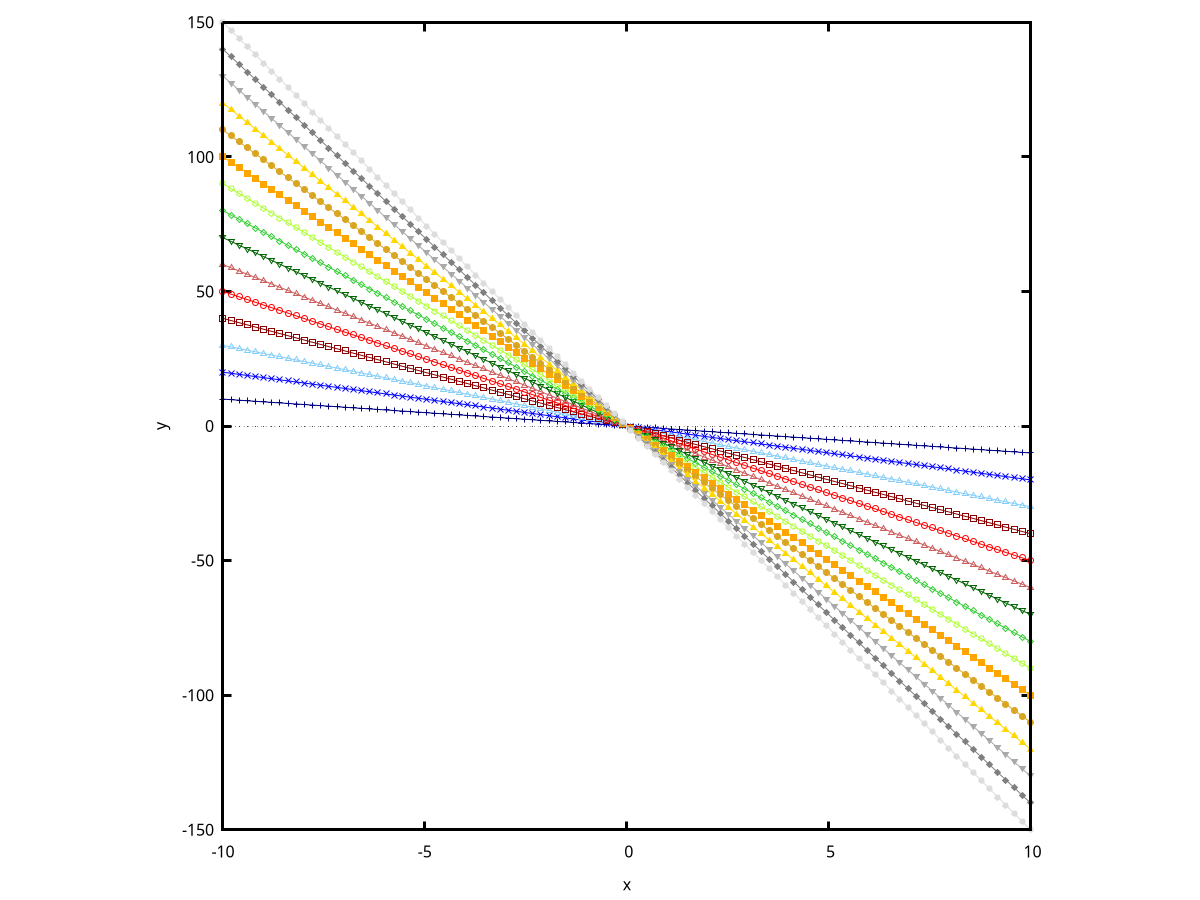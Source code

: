 set terminal epslatex standalone color
set output "test.tex"


# ========================================================
#                       LAYOUT
# ========================================================

lsc = 1.0 # Line scale
psc = 1.0 # Point scale
bsc = 3.0 # Border scale

set multiplot
set size 1.0,1.0 	# W, H
set size square
set border lw bsc 
set origin 0.0,0.0 	# W, H


# ========================================================
#                       STYLES
# ========================================================

db = "#000080"; mb = "#0000FF"; lb = "#87CEFA"; # blue
dr = "#8B0000"; mr = "#FF0000"; lr = "#CD5C5C"; # red
dg = "#006400"; mg = "#32CD32"; lg = "#ADFF2F"; # green
dy = "#FFA500"; my = "#DAA520"; ly = "#FFD700"; # yellow
dw = "#A9A9A9"; mw = "#7F7F7F"; lw = "#DCDCDC"; # gray
bb = "#000000"                                  # black

pt0 = 0;    				# no point
pt1 = 1;  pt2 = 2; pt3 = 3 	# crosses
po1 = 4;  pc1 = 5  			# square
po2 = 6;  pc2 = 7  			# circle
po3 = 8;  pc3 = 9  			# triangle up
po4 = 10; pc4 = 11 			# triangle down
po5 = 12; pc5 = 13 			# diamond
po6 = 14; pc6 = 15 			# pentagon





# ========================================================
#                   PLOT VARIABLES
# ========================================================


d(x) = 0*x
e(x) = 1*x
f(x) = 2*x
g(x) = 3*x
h(x) = 4*x
i(x) = 5*x
j(x) = 6*x
k(x) = 7*x
l(x) = 8*x
m(x) = 9*x
n(x) = 10*x
o(x) = 11*x
p(x) = 12*x
q(x) = 13*x
r(x) = 14*x
s(x) = 15*x



# ========================================================
#                        PLOT 1
# ========================================================

unset key

set origin 0.0,0.0
set size   1.0,1.0

set xlabel "x"
set ylabel "y"

plot \
-d(x) axes x1y1 w lp  lt 0  pt pt0 lw lsc ps psc lc rgbcolor bb title "$0$", \
-e(x) axes x1y1 w lp  lt 1  pt pt1 lw lsc ps psc lc rgbcolor db title "$1$", \
-f(x) axes x1y1 w lp  lt 2  pt pt2 lw lsc ps psc lc rgbcolor mb title "$2$", \
-g(x) axes x1y1 w lp  lt 3  pt po3 lw lsc ps psc lc rgbcolor lb title "$3$", \
-h(x) axes x1y1 w lp  lt 4  pt po1 lw lsc ps psc lc rgbcolor dr title "$4$", \
-i(x) axes x1y1 w lp  lt 5  pt po2 lw lsc ps psc lc rgbcolor mr title "$5$", \
-j(x) axes x1y1 w lp  lt 6  pt po3 lw lsc ps psc lc rgbcolor lr title "$6$", \
-k(x) axes x1y1 w lp  lt 7  pt po4 lw lsc ps psc lc rgbcolor dg title "$7$", \
-l(x) axes x1y1 w lp  lt 8  pt po5 lw lsc ps psc lc rgbcolor mg title "$8$", \
-m(x) axes x1y1 w lp  lt 9  pt po6 lw lsc ps psc lc rgbcolor lg title "$9$", \
-n(x) axes x1y1 w lp  lt 10 pt pc1 lw lsc ps psc lc rgbcolor dy title "$10$", \
-o(x) axes x1y1 w lp  lt 11 pt pc2 lw lsc ps psc lc rgbcolor my title "$11$", \
-p(x) axes x1y1 w lp  lt 12 pt pc3 lw lsc ps psc lc rgbcolor ly title "$12$", \
-q(x) axes x1y1 w lp  lt 13 pt pc4 lw lsc ps psc lc rgbcolor dw title "$13$", \
-r(x) axes x1y1 w lp  lt 14 pt pc5 lw lsc ps psc lc rgbcolor mw title "$14$", \
-s(x) axes x1y1 w lp  lt 15 pt pc6 lw lsc ps psc lc rgbcolor lw title "$15$"



# ========================================================
#                        PLOT 2
# ========================================================

set origin 1.0,0.0
set size   1.0,1.0

set xlabel "x"
set ylabel "y"

plot \
d(x) axes x1y1 w lp  lt 0  pt pt0 lw lsc ps psc lc rgbcolor bb title "$0$", \
e(x) axes x1y1 w lp  lt 1  pt pt1 lw lsc ps psc lc rgbcolor db title "$1$", \
f(x) axes x1y1 w lp  lt 2  pt pt2 lw lsc ps psc lc rgbcolor mb title "$2$", \
g(x) axes x1y1 w lp  lt 3  pt po3 lw lsc ps psc lc rgbcolor lb title "$3$", \
h(x) axes x1y1 w lp  lt 4  pt po1 lw lsc ps psc lc rgbcolor dr title "$4$", \
i(x) axes x1y1 w lp  lt 5  pt po2 lw lsc ps psc lc rgbcolor mr title "$5$", \
j(x) axes x1y1 w lp  lt 6  pt po3 lw lsc ps psc lc rgbcolor lr title "$6$", \
k(x) axes x1y1 w lp  lt 7  pt po4 lw lsc ps psc lc rgbcolor dg title "$7$", \
l(x) axes x1y1 w lp  lt 8  pt po5 lw lsc ps psc lc rgbcolor mg title "$8$", \
m(x) axes x1y1 w lp  lt 9  pt po6 lw lsc ps psc lc rgbcolor lg title "$9$", \
n(x) axes x1y1 w lp  lt 10 pt pc1 lw lsc ps psc lc rgbcolor dy title "$10$", \
o(x) axes x1y1 w lp  lt 11 pt pc2 lw lsc ps psc lc rgbcolor my title "$11$", \
p(x) axes x1y1 w lp  lt 12 pt pc3 lw lsc ps psc lc rgbcolor ly title "$12$", \
q(x) axes x1y1 w lp  lt 13 pt pc4 lw lsc ps psc lc rgbcolor dw title "$13$", \
r(x) axes x1y1 w lp  lt 14 pt pc5 lw lsc ps psc lc rgbcolor mw title "$14$", \
s(x) axes x1y1 w lp  lt 15 pt pc6 lw lsc ps psc lc rgbcolor lw title "$15$"





